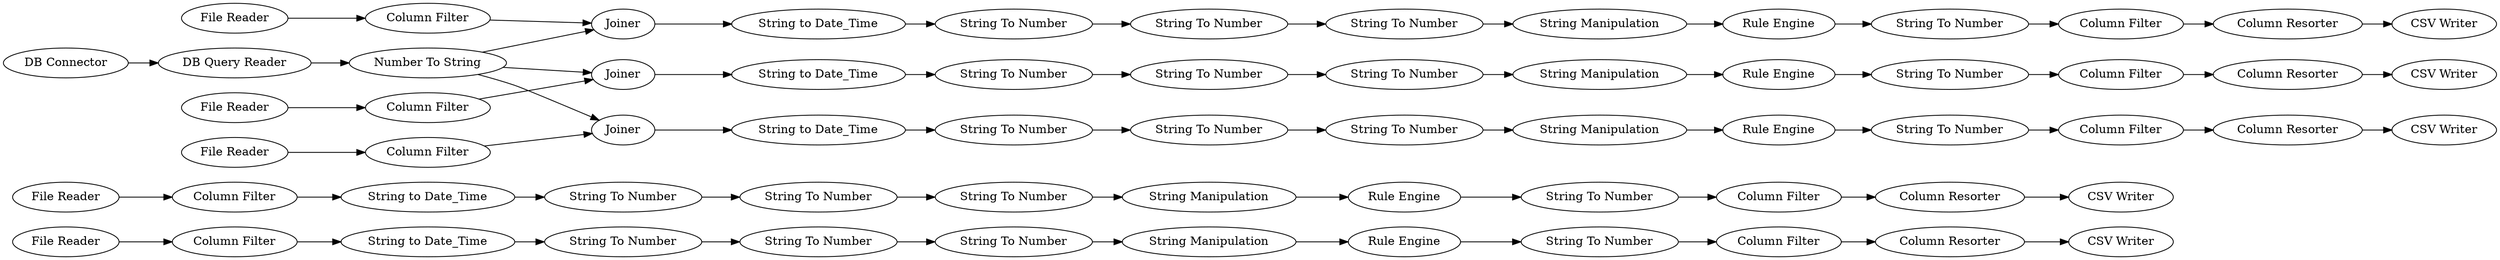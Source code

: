 digraph {
	302 -> 303
	273 -> 279
	309 -> 308
	313 -> 315
	282 -> 283
	315 -> 316
	319 -> 318
	298 -> 290
	216 -> 218
	291 -> 297
	237 -> 276
	303 -> 305
	296 -> 294
	300 -> 302
	209 -> 195
	226 -> 224
	195 -> 210
	209 -> 234
	221 -> 223
	299 -> 298
	297 -> 299
	306 -> 304
	220 -> 221
	307 -> 309
	293 -> 295
	318 -> 310
	308 -> 300
	209 -> 250
	218 -> 217
	305 -> 306
	310 -> 312
	286 -> 284
	279 -> 311
	249 -> 277
	290 -> 292
	276 -> 234
	198 -> 209
	1 -> 275
	312 -> 313
	281 -> 287
	278 -> 301
	295 -> 296
	260 -> 278
	283 -> 285
	289 -> 288
	311 -> 317
	225 -> 226
	316 -> 314
	234 -> 281
	285 -> 286
	288 -> 280
	277 -> 250
	301 -> 307
	275 -> 195
	210 -> 216
	250 -> 291
	287 -> 289
	317 -> 319
	292 -> 293
	217 -> 220
	193 -> 198
	280 -> 282
	223 -> 225
	210 [label="String to Date_Time"]
	306 [label="Column Resorter"]
	292 [label="Rule Engine"]
	289 [label="String To Number"]
	275 [label="Column Filter"]
	284 [label="CSV Writer"]
	280 [label="String Manipulation"]
	307 [label="String To Number"]
	308 [label="String To Number"]
	302 [label="Rule Engine"]
	304 [label="CSV Writer"]
	224 [label="CSV Writer"]
	217 [label="String To Number"]
	286 [label="Column Resorter"]
	295 [label="Column Filter"]
	209 [label="Number To String"]
	225 [label="Column Filter"]
	283 [label="String To Number"]
	313 [label="String To Number"]
	237 [label="File Reader"]
	290 [label="String Manipulation"]
	315 [label="Column Filter"]
	277 [label="Column Filter"]
	316 [label="Column Resorter"]
	311 [label="String to Date_Time"]
	216 [label="String To Number"]
	291 [label="String to Date_Time"]
	288 [label="String To Number"]
	309 [label="String To Number"]
	282 [label="Rule Engine"]
	218 [label="String To Number"]
	281 [label="String to Date_Time"]
	260 [label="File Reader"]
	319 [label="String To Number"]
	223 [label="String To Number"]
	285 [label="Column Filter"]
	1 [label="File Reader"]
	294 [label="CSV Writer"]
	310 [label="String Manipulation"]
	299 [label="String To Number"]
	296 [label="Column Resorter"]
	287 [label="String To Number"]
	293 [label="String To Number"]
	250 [label=Joiner]
	273 [label="File Reader"]
	279 [label="Column Filter"]
	198 [label="DB Query Reader"]
	301 [label="String to Date_Time"]
	298 [label="String To Number"]
	195 [label=Joiner]
	278 [label="Column Filter"]
	317 [label="String To Number"]
	314 [label="CSV Writer"]
	318 [label="String To Number"]
	312 [label="Rule Engine"]
	303 [label="String To Number"]
	249 [label="File Reader"]
	193 [label="DB Connector"]
	300 [label="String Manipulation"]
	226 [label="Column Resorter"]
	220 [label="String Manipulation"]
	276 [label="Column Filter"]
	305 [label="Column Filter"]
	234 [label=Joiner]
	297 [label="String To Number"]
	221 [label="Rule Engine"]
	rankdir=LR
}
